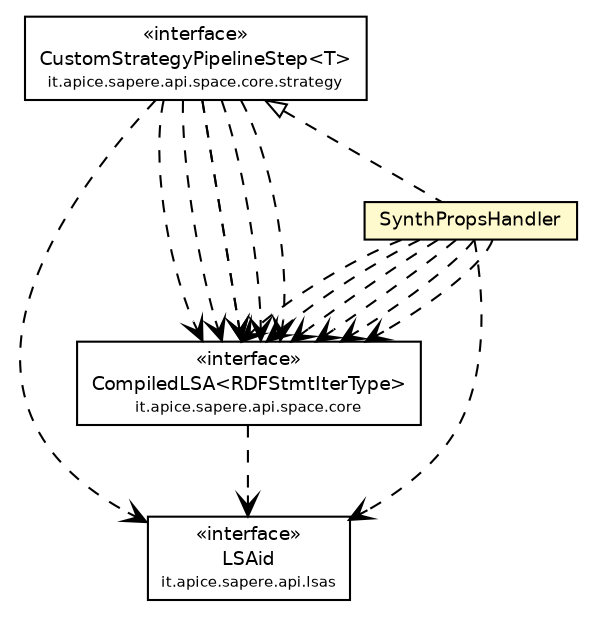 #!/usr/local/bin/dot
#
# Class diagram 
# Generated by UmlGraph version 4.4 (http://www.spinellis.gr/sw/umlgraph)
#

digraph G {
	edge [fontname="Helvetica",fontsize=10,labelfontname="Helvetica",labelfontsize=10];
	node [fontname="Helvetica",fontsize=10,shape=plaintext];
	// it.apice.sapere.api.lsas.LSAid
	c56833 [label=<<table border="0" cellborder="1" cellspacing="0" cellpadding="2" port="p" href="../../api/lsas/LSAid.html">
		<tr><td><table border="0" cellspacing="0" cellpadding="1">
			<tr><td> &laquo;interface&raquo; </td></tr>
			<tr><td> LSAid </td></tr>
			<tr><td><font point-size="7.0"> it.apice.sapere.api.lsas </font></td></tr>
		</table></td></tr>
		</table>>, fontname="Helvetica", fontcolor="black", fontsize=9.0];
	// it.apice.sapere.api.space.core.CompiledLSA<RDFStmtIterType>
	c56859 [label=<<table border="0" cellborder="1" cellspacing="0" cellpadding="2" port="p" href="../../api/space/core/CompiledLSA.html">
		<tr><td><table border="0" cellspacing="0" cellpadding="1">
			<tr><td> &laquo;interface&raquo; </td></tr>
			<tr><td> CompiledLSA&lt;RDFStmtIterType&gt; </td></tr>
			<tr><td><font point-size="7.0"> it.apice.sapere.api.space.core </font></td></tr>
		</table></td></tr>
		</table>>, fontname="Helvetica", fontcolor="black", fontsize=9.0];
	// it.apice.sapere.api.space.core.strategy.CustomStrategyPipelineStep<T>
	c56861 [label=<<table border="0" cellborder="1" cellspacing="0" cellpadding="2" port="p" href="../../api/space/core/strategy/CustomStrategyPipelineStep.html">
		<tr><td><table border="0" cellspacing="0" cellpadding="1">
			<tr><td> &laquo;interface&raquo; </td></tr>
			<tr><td> CustomStrategyPipelineStep&lt;T&gt; </td></tr>
			<tr><td><font point-size="7.0"> it.apice.sapere.api.space.core.strategy </font></td></tr>
		</table></td></tr>
		</table>>, fontname="Helvetica", fontcolor="black", fontsize=9.0];
	// it.apice.sapere.management.impl.SynthPropsHandler
	c56960 [label=<<table border="0" cellborder="1" cellspacing="0" cellpadding="2" port="p" bgcolor="lemonChiffon" href="./SynthPropsHandler.html">
		<tr><td><table border="0" cellspacing="0" cellpadding="1">
			<tr><td> SynthPropsHandler </td></tr>
		</table></td></tr>
		</table>>, fontname="Helvetica", fontcolor="black", fontsize=9.0];
	//it.apice.sapere.management.impl.SynthPropsHandler implements it.apice.sapere.api.space.core.strategy.CustomStrategyPipelineStep<T>
	c56861:p -> c56960:p [dir=back,arrowtail=empty,style=dashed];
	// it.apice.sapere.api.space.core.CompiledLSA<RDFStmtIterType> DEPEND it.apice.sapere.api.lsas.LSAid
	c56859:p -> c56833:p [taillabel="", label="", headlabel="", fontname="Helvetica", fontcolor="black", fontsize=10.0, color="black", arrowhead=open, style=dashed];
	// it.apice.sapere.api.space.core.strategy.CustomStrategyPipelineStep<T> DEPEND it.apice.sapere.api.space.core.CompiledLSA<RDFStmtIterType>
	c56861:p -> c56859:p [taillabel="", label="", headlabel="", fontname="Helvetica", fontcolor="black", fontsize=10.0, color="black", arrowhead=open, style=dashed];
	// it.apice.sapere.api.space.core.strategy.CustomStrategyPipelineStep<T> DEPEND it.apice.sapere.api.space.core.CompiledLSA<RDFStmtIterType>
	c56861:p -> c56859:p [taillabel="", label="", headlabel="", fontname="Helvetica", fontcolor="black", fontsize=10.0, color="black", arrowhead=open, style=dashed];
	// it.apice.sapere.api.space.core.strategy.CustomStrategyPipelineStep<T> DEPEND it.apice.sapere.api.lsas.LSAid
	c56861:p -> c56833:p [taillabel="", label="", headlabel="", fontname="Helvetica", fontcolor="black", fontsize=10.0, color="black", arrowhead=open, style=dashed];
	// it.apice.sapere.api.space.core.strategy.CustomStrategyPipelineStep<T> DEPEND it.apice.sapere.api.space.core.CompiledLSA<RDFStmtIterType>
	c56861:p -> c56859:p [taillabel="", label="", headlabel="", fontname="Helvetica", fontcolor="black", fontsize=10.0, color="black", arrowhead=open, style=dashed];
	// it.apice.sapere.api.space.core.strategy.CustomStrategyPipelineStep<T> DEPEND it.apice.sapere.api.space.core.CompiledLSA<RDFStmtIterType>
	c56861:p -> c56859:p [taillabel="", label="", headlabel="", fontname="Helvetica", fontcolor="black", fontsize=10.0, color="black", arrowhead=open, style=dashed];
	// it.apice.sapere.api.space.core.strategy.CustomStrategyPipelineStep<T> DEPEND it.apice.sapere.api.space.core.CompiledLSA<RDFStmtIterType>
	c56861:p -> c56859:p [taillabel="", label="", headlabel="", fontname="Helvetica", fontcolor="black", fontsize=10.0, color="black", arrowhead=open, style=dashed];
	// it.apice.sapere.api.space.core.strategy.CustomStrategyPipelineStep<T> DEPEND it.apice.sapere.api.space.core.CompiledLSA<RDFStmtIterType>
	c56861:p -> c56859:p [taillabel="", label="", headlabel="", fontname="Helvetica", fontcolor="black", fontsize=10.0, color="black", arrowhead=open, style=dashed];
	// it.apice.sapere.management.impl.SynthPropsHandler DEPEND it.apice.sapere.api.space.core.CompiledLSA<RDFStmtIterType>
	c56960:p -> c56859:p [taillabel="", label="", headlabel="", fontname="Helvetica", fontcolor="black", fontsize=10.0, color="black", arrowhead=open, style=dashed];
	// it.apice.sapere.management.impl.SynthPropsHandler DEPEND it.apice.sapere.api.space.core.CompiledLSA<RDFStmtIterType>
	c56960:p -> c56859:p [taillabel="", label="", headlabel="", fontname="Helvetica", fontcolor="black", fontsize=10.0, color="black", arrowhead=open, style=dashed];
	// it.apice.sapere.management.impl.SynthPropsHandler DEPEND it.apice.sapere.api.lsas.LSAid
	c56960:p -> c56833:p [taillabel="", label="", headlabel="", fontname="Helvetica", fontcolor="black", fontsize=10.0, color="black", arrowhead=open, style=dashed];
	// it.apice.sapere.management.impl.SynthPropsHandler DEPEND it.apice.sapere.api.space.core.CompiledLSA<RDFStmtIterType>
	c56960:p -> c56859:p [taillabel="", label="", headlabel="", fontname="Helvetica", fontcolor="black", fontsize=10.0, color="black", arrowhead=open, style=dashed];
	// it.apice.sapere.management.impl.SynthPropsHandler DEPEND it.apice.sapere.api.space.core.CompiledLSA<RDFStmtIterType>
	c56960:p -> c56859:p [taillabel="", label="", headlabel="", fontname="Helvetica", fontcolor="black", fontsize=10.0, color="black", arrowhead=open, style=dashed];
	// it.apice.sapere.management.impl.SynthPropsHandler DEPEND it.apice.sapere.api.space.core.CompiledLSA<RDFStmtIterType>
	c56960:p -> c56859:p [taillabel="", label="", headlabel="", fontname="Helvetica", fontcolor="black", fontsize=10.0, color="black", arrowhead=open, style=dashed];
	// it.apice.sapere.management.impl.SynthPropsHandler DEPEND it.apice.sapere.api.space.core.CompiledLSA<RDFStmtIterType>
	c56960:p -> c56859:p [taillabel="", label="", headlabel="", fontname="Helvetica", fontcolor="black", fontsize=10.0, color="black", arrowhead=open, style=dashed];
}

